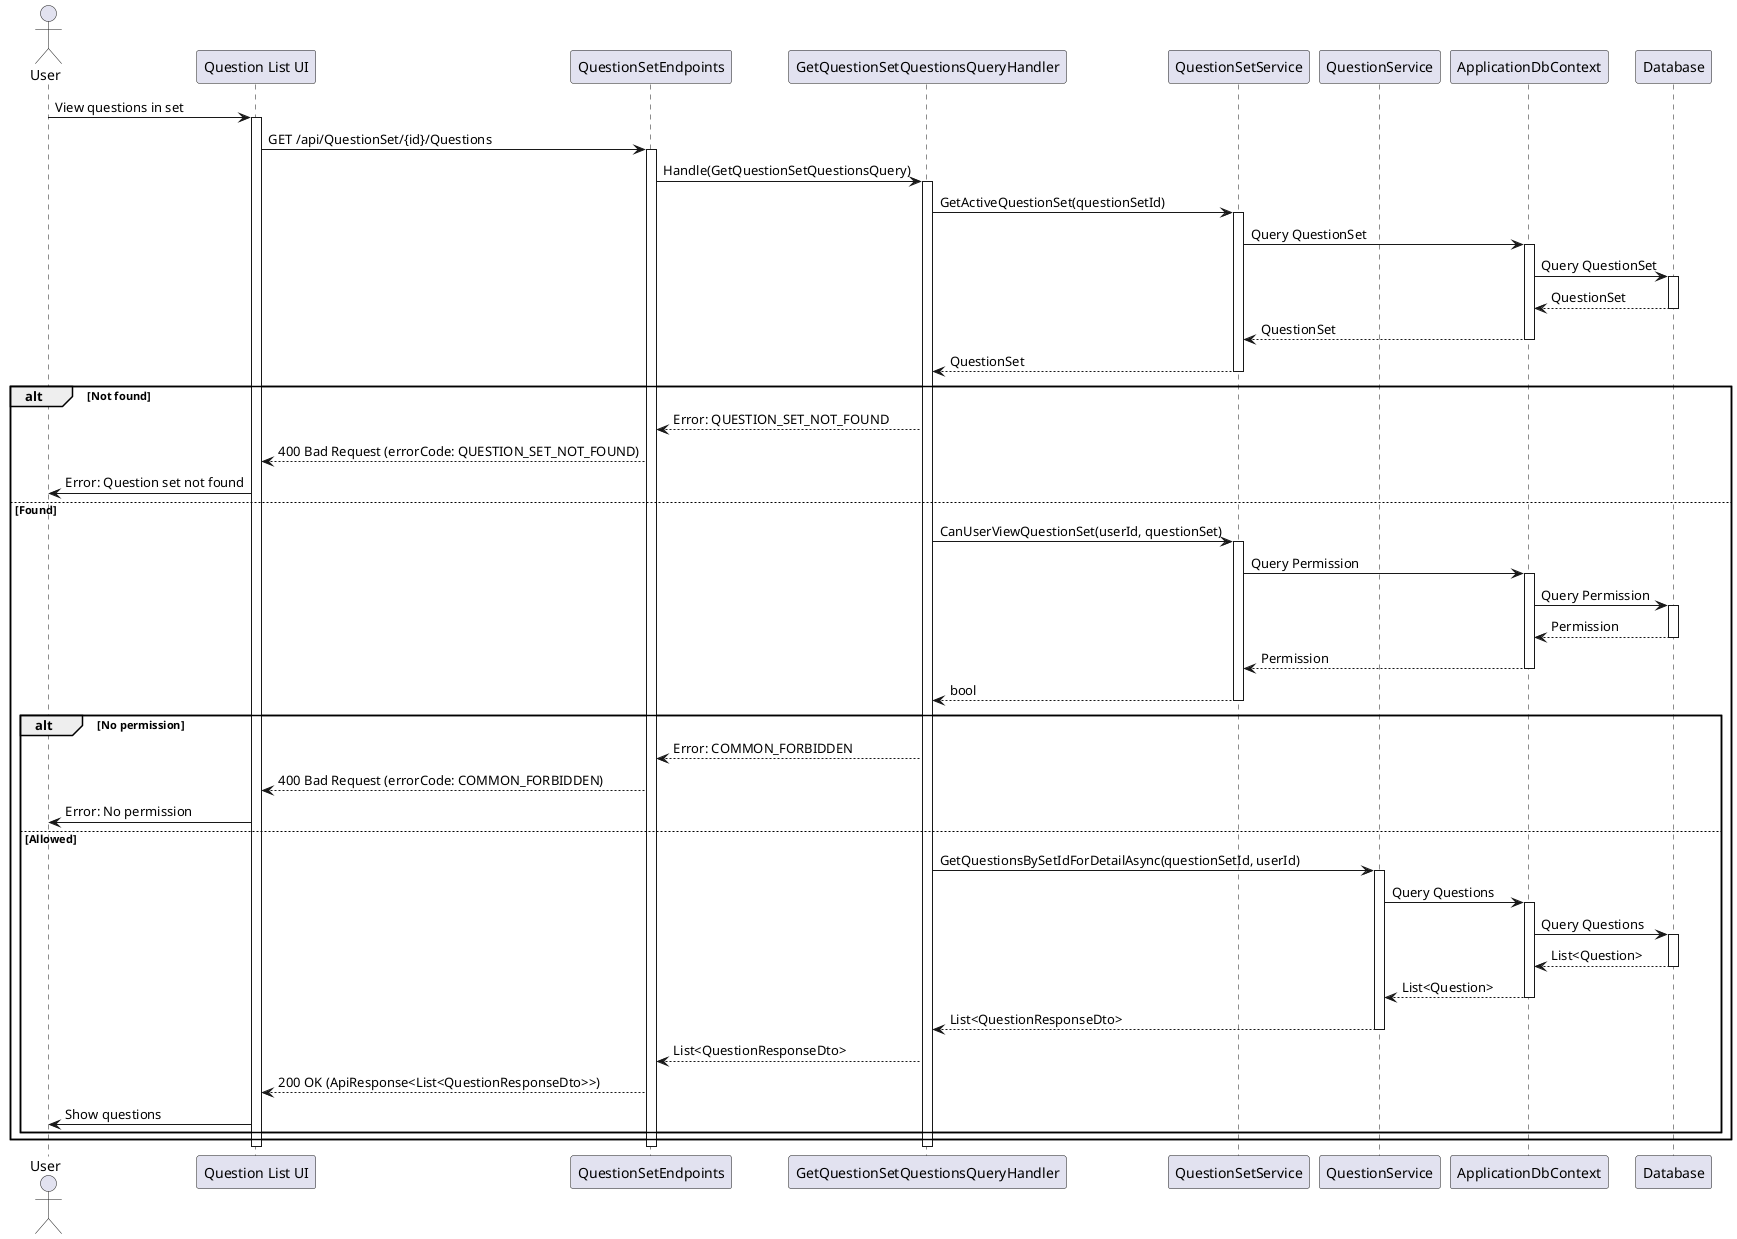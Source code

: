 @startuml
actor User
participant "Question List UI" as UI
participant QuestionSetEndpoints
participant GetQuestionSetQuestionsQueryHandler as Handler
participant QuestionSetService
participant QuestionService
participant ApplicationDbContext
participant Database

User -> UI : View questions in set
activate UI
UI -> QuestionSetEndpoints : GET /api/QuestionSet/{id}/Questions
activate QuestionSetEndpoints
QuestionSetEndpoints -> Handler : Handle(GetQuestionSetQuestionsQuery)
activate Handler
Handler -> QuestionSetService : GetActiveQuestionSet(questionSetId)
activate QuestionSetService
QuestionSetService -> ApplicationDbContext : Query QuestionSet
activate ApplicationDbContext
ApplicationDbContext -> Database : Query QuestionSet
activate Database
Database --> ApplicationDbContext : QuestionSet
deactivate Database
ApplicationDbContext --> QuestionSetService : QuestionSet
deactivate ApplicationDbContext
QuestionSetService --> Handler : QuestionSet
deactivate QuestionSetService
alt Not found
    Handler --> QuestionSetEndpoints : Error: QUESTION_SET_NOT_FOUND
    QuestionSetEndpoints --> UI : 400 Bad Request (errorCode: QUESTION_SET_NOT_FOUND)
    UI -> User : Error: Question set not found
else Found
    Handler -> QuestionSetService : CanUserViewQuestionSet(userId, questionSet)
    activate QuestionSetService
    QuestionSetService -> ApplicationDbContext : Query Permission
    activate ApplicationDbContext
    ApplicationDbContext -> Database : Query Permission
    activate Database
    Database --> ApplicationDbContext : Permission
    deactivate Database
    ApplicationDbContext --> QuestionSetService : Permission
    deactivate ApplicationDbContext
    QuestionSetService --> Handler : bool
    deactivate QuestionSetService
    alt No permission
        Handler --> QuestionSetEndpoints : Error: COMMON_FORBIDDEN
        QuestionSetEndpoints --> UI : 400 Bad Request (errorCode: COMMON_FORBIDDEN)
        UI -> User : Error: No permission
    else Allowed
        Handler -> QuestionService : GetQuestionsBySetIdForDetailAsync(questionSetId, userId)
        activate QuestionService
        QuestionService -> ApplicationDbContext : Query Questions
        activate ApplicationDbContext
        ApplicationDbContext -> Database : Query Questions
        activate Database
        Database --> ApplicationDbContext : List<Question>
        deactivate Database
        ApplicationDbContext --> QuestionService : List<Question>
        deactivate ApplicationDbContext
        QuestionService --> Handler : List<QuestionResponseDto>
        deactivate QuestionService
        Handler --> QuestionSetEndpoints : List<QuestionResponseDto>
        QuestionSetEndpoints --> UI : 200 OK (ApiResponse<List<QuestionResponseDto>>)
        UI -> User : Show questions
    end
end
deactivate Handler
deactivate QuestionSetEndpoints
deactivate UI
@enduml